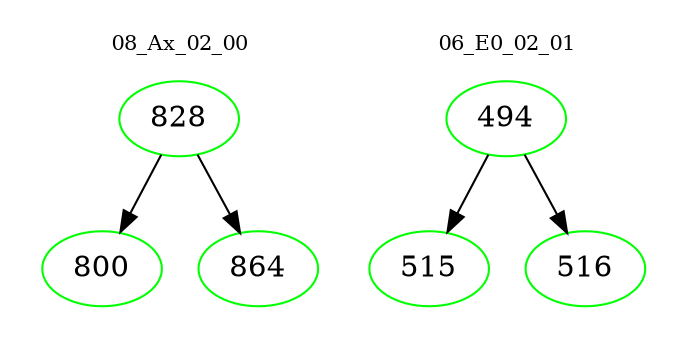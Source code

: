 digraph{
subgraph cluster_0 {
color = white
label = "08_Ax_02_00";
fontsize=10;
T0_828 [label="828", color="green"]
T0_828 -> T0_800 [color="black"]
T0_800 [label="800", color="green"]
T0_828 -> T0_864 [color="black"]
T0_864 [label="864", color="green"]
}
subgraph cluster_1 {
color = white
label = "06_E0_02_01";
fontsize=10;
T1_494 [label="494", color="green"]
T1_494 -> T1_515 [color="black"]
T1_515 [label="515", color="green"]
T1_494 -> T1_516 [color="black"]
T1_516 [label="516", color="green"]
}
}
